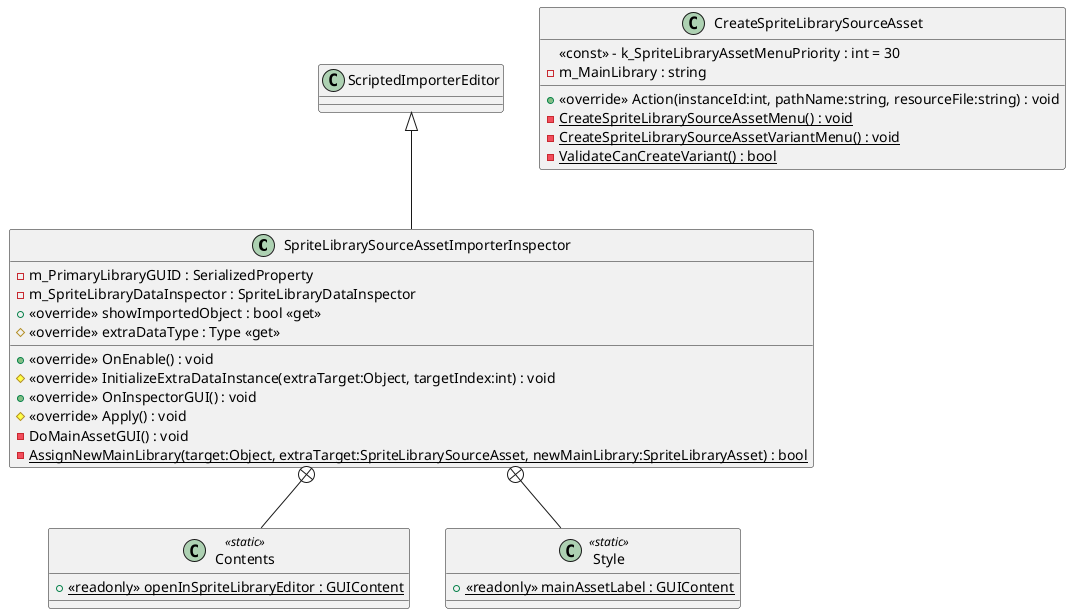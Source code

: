 @startuml
class SpriteLibrarySourceAssetImporterInspector {
    - m_PrimaryLibraryGUID : SerializedProperty
    - m_SpriteLibraryDataInspector : SpriteLibraryDataInspector
    + <<override>> showImportedObject : bool <<get>>
    # <<override>> extraDataType : Type <<get>>
    + <<override>> OnEnable() : void
    # <<override>> InitializeExtraDataInstance(extraTarget:Object, targetIndex:int) : void
    + <<override>> OnInspectorGUI() : void
    # <<override>> Apply() : void
    - DoMainAssetGUI() : void
    {static} - AssignNewMainLibrary(target:Object, extraTarget:SpriteLibrarySourceAsset, newMainLibrary:SpriteLibraryAsset) : bool
}
class CreateSpriteLibrarySourceAsset {
    <<const>> - k_SpriteLibraryAssetMenuPriority : int = 30
    - m_MainLibrary : string
    + <<override>> Action(instanceId:int, pathName:string, resourceFile:string) : void
    {static} - CreateSpriteLibrarySourceAssetMenu() : void
    {static} - CreateSpriteLibrarySourceAssetVariantMenu() : void
    {static} - ValidateCanCreateVariant() : bool
}
class Contents <<static>> {
    + {static} <<readonly>> openInSpriteLibraryEditor : GUIContent
}
class Style <<static>> {
    + {static} <<readonly>> mainAssetLabel : GUIContent
}
ScriptedImporterEditor <|-- SpriteLibrarySourceAssetImporterInspector
SpriteLibrarySourceAssetImporterInspector +-- Contents
SpriteLibrarySourceAssetImporterInspector +-- Style
@enduml
